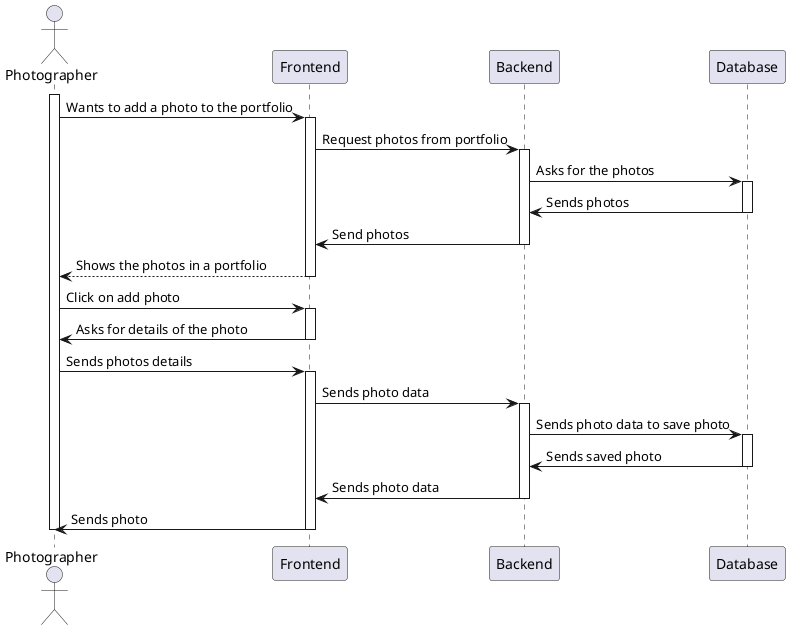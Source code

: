 @startuml

actor Photographer
participant Frontend
participant Backend
participant Database

activate Photographer
Photographer -> Frontend: Wants to add a photo to the portfolio
activate Frontend
Frontend -> Backend: Request photos from portfolio
activate Backend
Backend -> Database: Asks for the photos
activate Database
Database -> Backend: Sends photos
deactivate Database
Backend -> Frontend: Send photos
deactivate Backend
Frontend --> Photographer: Shows the photos in a portfolio
deactivate Frontend
Photographer -> Frontend : Click on add photo
activate Frontend
Frontend -> Photographer: Asks for details of the photo
deactivate Frontend
Photographer -> Frontend: Sends photos details
activate Frontend
Frontend -> Backend : Sends photo data
activate Backend
Backend -> Database : Sends photo data to save photo
activate Database
Database -> Backend : Sends saved photo
deactivate Database
Backend -> Frontend : Sends photo data
deactivate Backend
Frontend -> Photographer : Sends photo

deactivate Frontend
deactivate Photographer

@enduml